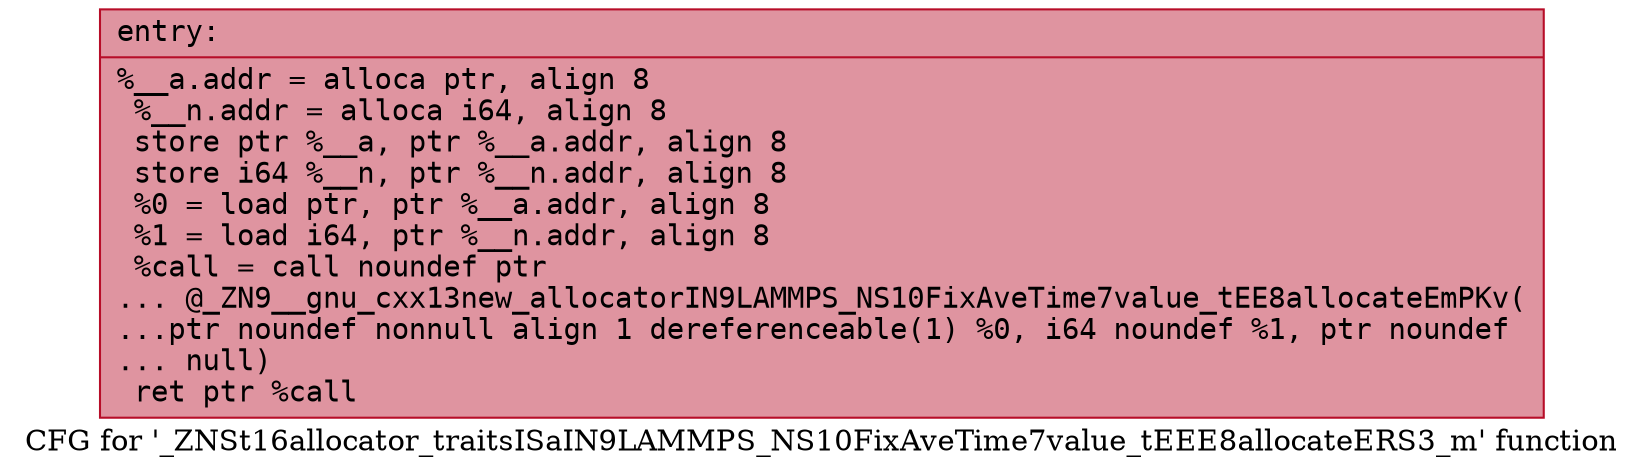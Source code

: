 digraph "CFG for '_ZNSt16allocator_traitsISaIN9LAMMPS_NS10FixAveTime7value_tEEE8allocateERS3_m' function" {
	label="CFG for '_ZNSt16allocator_traitsISaIN9LAMMPS_NS10FixAveTime7value_tEEE8allocateERS3_m' function";

	Node0x560f93c9fee0 [shape=record,color="#b70d28ff", style=filled, fillcolor="#b70d2870" fontname="Courier",label="{entry:\l|  %__a.addr = alloca ptr, align 8\l  %__n.addr = alloca i64, align 8\l  store ptr %__a, ptr %__a.addr, align 8\l  store i64 %__n, ptr %__n.addr, align 8\l  %0 = load ptr, ptr %__a.addr, align 8\l  %1 = load i64, ptr %__n.addr, align 8\l  %call = call noundef ptr\l... @_ZN9__gnu_cxx13new_allocatorIN9LAMMPS_NS10FixAveTime7value_tEE8allocateEmPKv(\l...ptr noundef nonnull align 1 dereferenceable(1) %0, i64 noundef %1, ptr noundef\l... null)\l  ret ptr %call\l}"];
}
